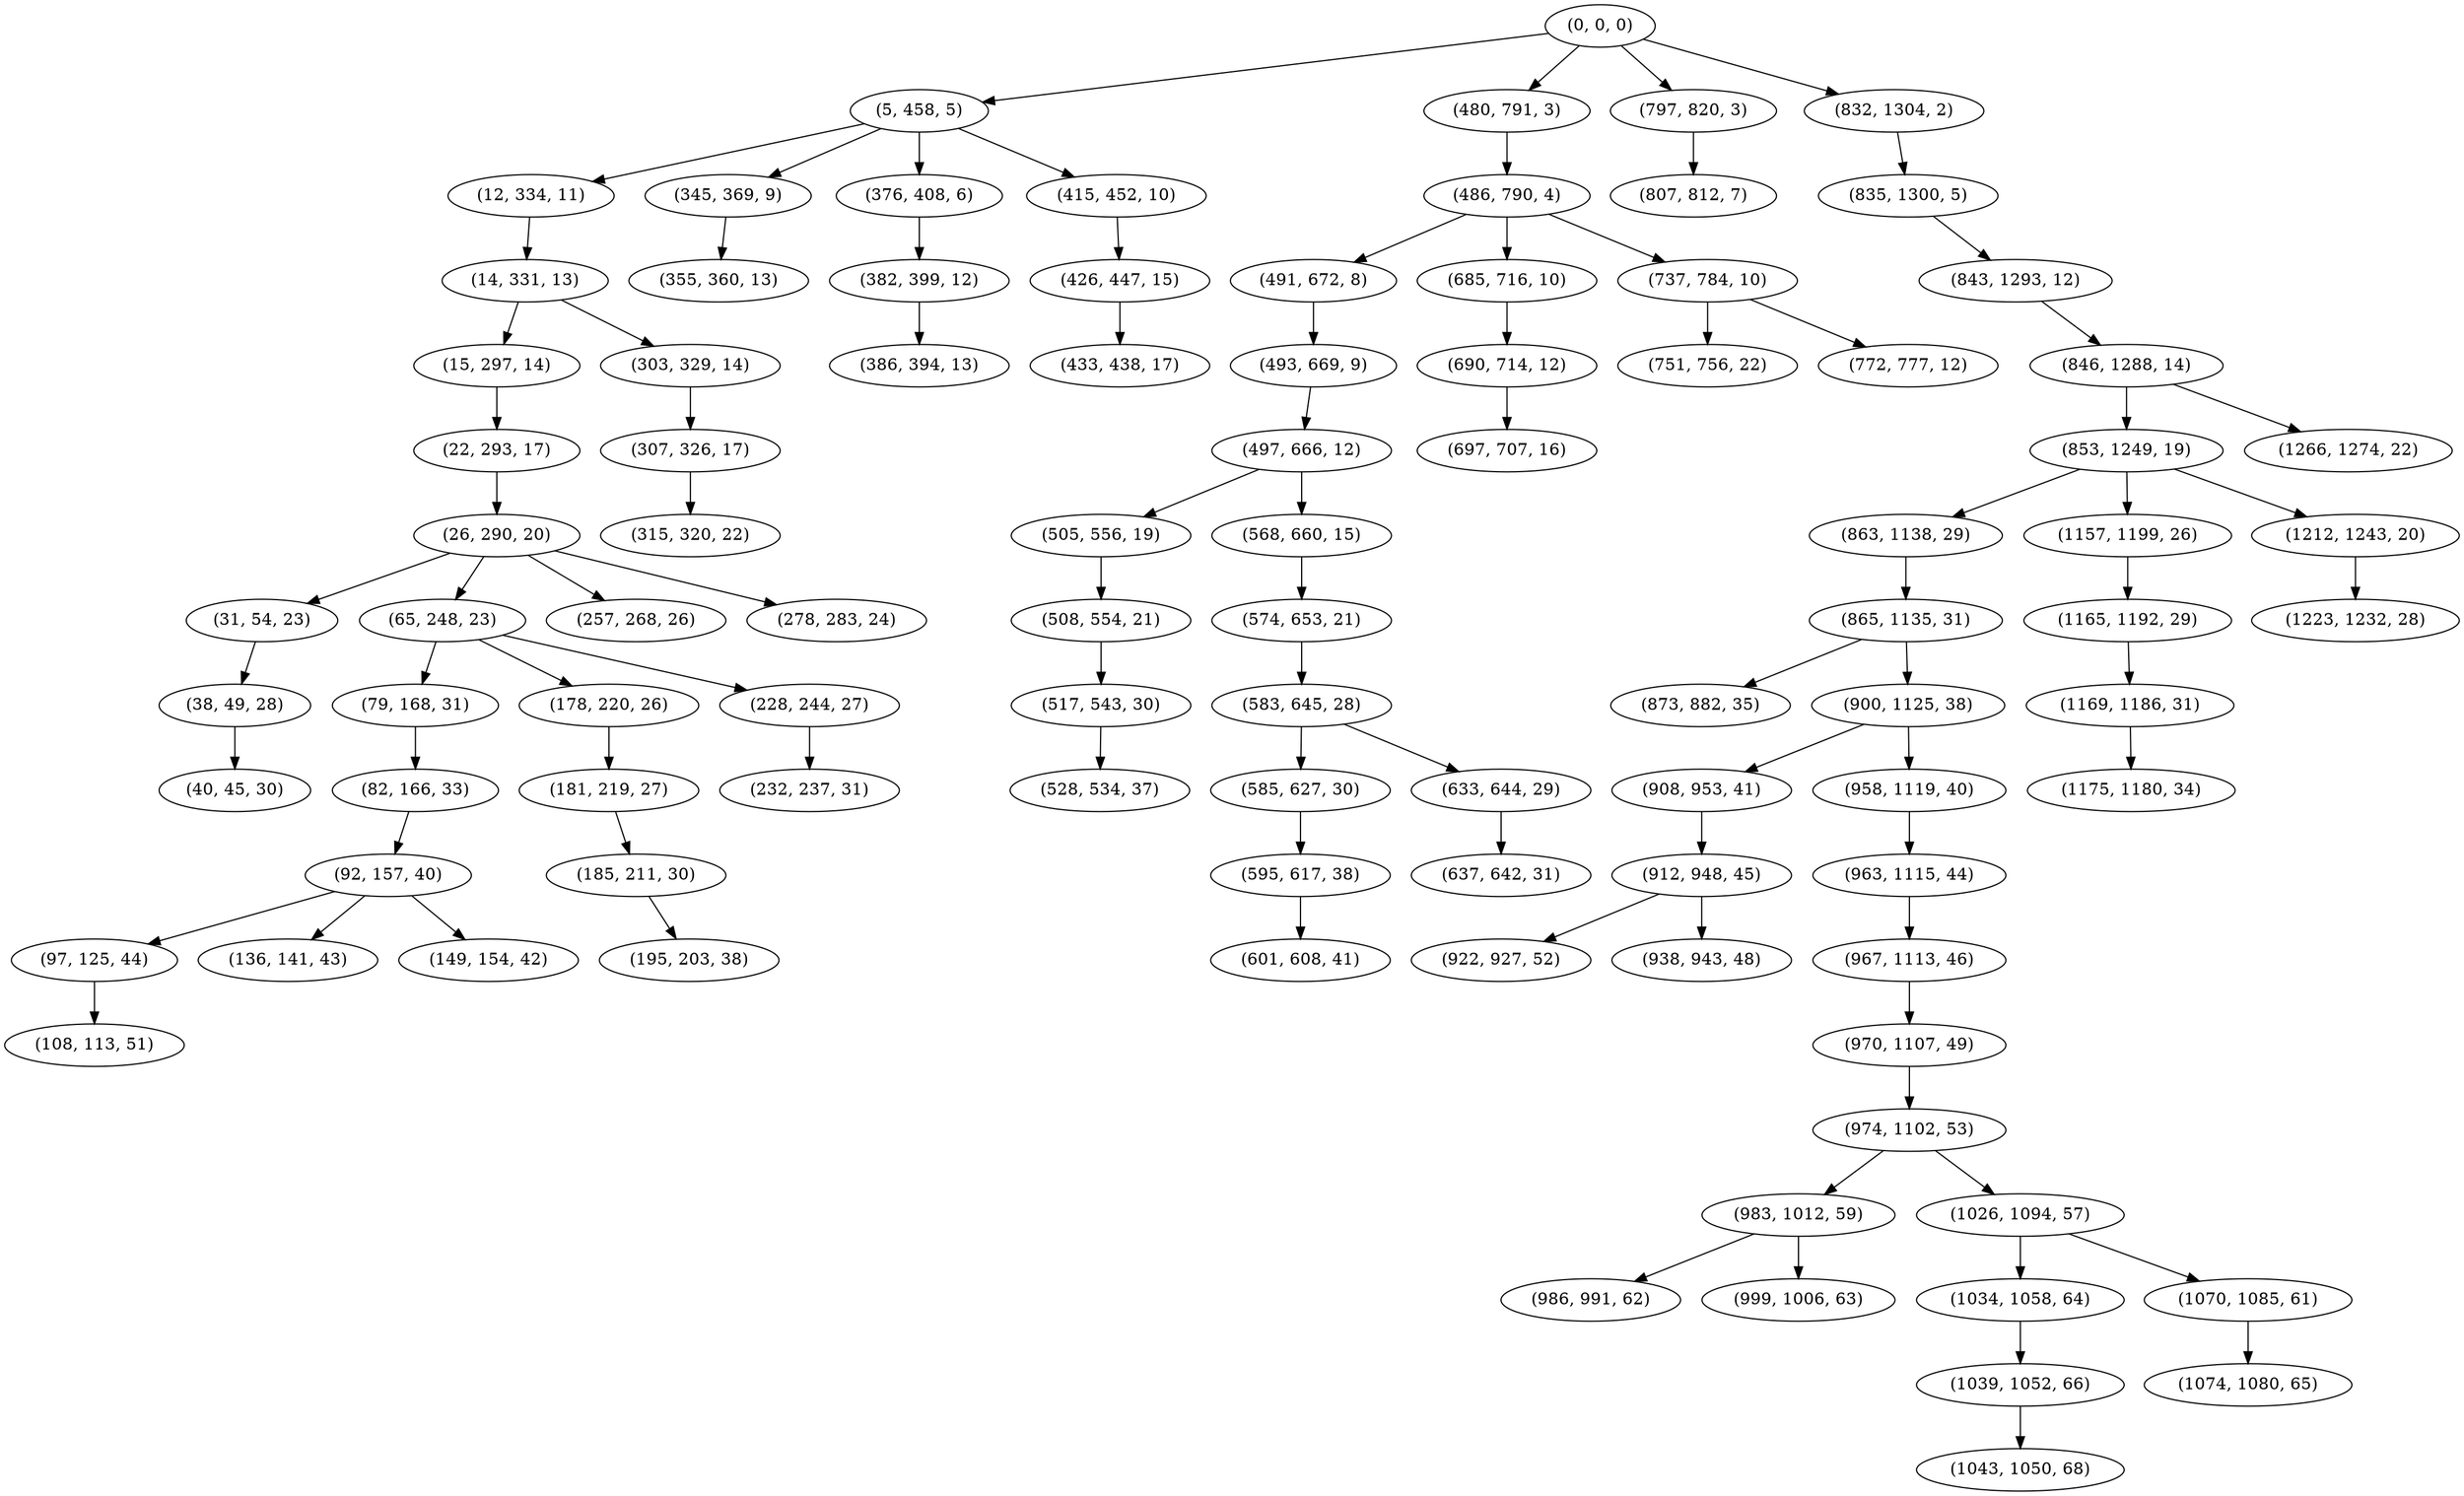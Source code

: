 digraph tree {
    "(0, 0, 0)";
    "(5, 458, 5)";
    "(12, 334, 11)";
    "(14, 331, 13)";
    "(15, 297, 14)";
    "(22, 293, 17)";
    "(26, 290, 20)";
    "(31, 54, 23)";
    "(38, 49, 28)";
    "(40, 45, 30)";
    "(65, 248, 23)";
    "(79, 168, 31)";
    "(82, 166, 33)";
    "(92, 157, 40)";
    "(97, 125, 44)";
    "(108, 113, 51)";
    "(136, 141, 43)";
    "(149, 154, 42)";
    "(178, 220, 26)";
    "(181, 219, 27)";
    "(185, 211, 30)";
    "(195, 203, 38)";
    "(228, 244, 27)";
    "(232, 237, 31)";
    "(257, 268, 26)";
    "(278, 283, 24)";
    "(303, 329, 14)";
    "(307, 326, 17)";
    "(315, 320, 22)";
    "(345, 369, 9)";
    "(355, 360, 13)";
    "(376, 408, 6)";
    "(382, 399, 12)";
    "(386, 394, 13)";
    "(415, 452, 10)";
    "(426, 447, 15)";
    "(433, 438, 17)";
    "(480, 791, 3)";
    "(486, 790, 4)";
    "(491, 672, 8)";
    "(493, 669, 9)";
    "(497, 666, 12)";
    "(505, 556, 19)";
    "(508, 554, 21)";
    "(517, 543, 30)";
    "(528, 534, 37)";
    "(568, 660, 15)";
    "(574, 653, 21)";
    "(583, 645, 28)";
    "(585, 627, 30)";
    "(595, 617, 38)";
    "(601, 608, 41)";
    "(633, 644, 29)";
    "(637, 642, 31)";
    "(685, 716, 10)";
    "(690, 714, 12)";
    "(697, 707, 16)";
    "(737, 784, 10)";
    "(751, 756, 22)";
    "(772, 777, 12)";
    "(797, 820, 3)";
    "(807, 812, 7)";
    "(832, 1304, 2)";
    "(835, 1300, 5)";
    "(843, 1293, 12)";
    "(846, 1288, 14)";
    "(853, 1249, 19)";
    "(863, 1138, 29)";
    "(865, 1135, 31)";
    "(873, 882, 35)";
    "(900, 1125, 38)";
    "(908, 953, 41)";
    "(912, 948, 45)";
    "(922, 927, 52)";
    "(938, 943, 48)";
    "(958, 1119, 40)";
    "(963, 1115, 44)";
    "(967, 1113, 46)";
    "(970, 1107, 49)";
    "(974, 1102, 53)";
    "(983, 1012, 59)";
    "(986, 991, 62)";
    "(999, 1006, 63)";
    "(1026, 1094, 57)";
    "(1034, 1058, 64)";
    "(1039, 1052, 66)";
    "(1043, 1050, 68)";
    "(1070, 1085, 61)";
    "(1074, 1080, 65)";
    "(1157, 1199, 26)";
    "(1165, 1192, 29)";
    "(1169, 1186, 31)";
    "(1175, 1180, 34)";
    "(1212, 1243, 20)";
    "(1223, 1232, 28)";
    "(1266, 1274, 22)";
    "(0, 0, 0)" -> "(5, 458, 5)";
    "(0, 0, 0)" -> "(480, 791, 3)";
    "(0, 0, 0)" -> "(797, 820, 3)";
    "(0, 0, 0)" -> "(832, 1304, 2)";
    "(5, 458, 5)" -> "(12, 334, 11)";
    "(5, 458, 5)" -> "(345, 369, 9)";
    "(5, 458, 5)" -> "(376, 408, 6)";
    "(5, 458, 5)" -> "(415, 452, 10)";
    "(12, 334, 11)" -> "(14, 331, 13)";
    "(14, 331, 13)" -> "(15, 297, 14)";
    "(14, 331, 13)" -> "(303, 329, 14)";
    "(15, 297, 14)" -> "(22, 293, 17)";
    "(22, 293, 17)" -> "(26, 290, 20)";
    "(26, 290, 20)" -> "(31, 54, 23)";
    "(26, 290, 20)" -> "(65, 248, 23)";
    "(26, 290, 20)" -> "(257, 268, 26)";
    "(26, 290, 20)" -> "(278, 283, 24)";
    "(31, 54, 23)" -> "(38, 49, 28)";
    "(38, 49, 28)" -> "(40, 45, 30)";
    "(65, 248, 23)" -> "(79, 168, 31)";
    "(65, 248, 23)" -> "(178, 220, 26)";
    "(65, 248, 23)" -> "(228, 244, 27)";
    "(79, 168, 31)" -> "(82, 166, 33)";
    "(82, 166, 33)" -> "(92, 157, 40)";
    "(92, 157, 40)" -> "(97, 125, 44)";
    "(92, 157, 40)" -> "(136, 141, 43)";
    "(92, 157, 40)" -> "(149, 154, 42)";
    "(97, 125, 44)" -> "(108, 113, 51)";
    "(178, 220, 26)" -> "(181, 219, 27)";
    "(181, 219, 27)" -> "(185, 211, 30)";
    "(185, 211, 30)" -> "(195, 203, 38)";
    "(228, 244, 27)" -> "(232, 237, 31)";
    "(303, 329, 14)" -> "(307, 326, 17)";
    "(307, 326, 17)" -> "(315, 320, 22)";
    "(345, 369, 9)" -> "(355, 360, 13)";
    "(376, 408, 6)" -> "(382, 399, 12)";
    "(382, 399, 12)" -> "(386, 394, 13)";
    "(415, 452, 10)" -> "(426, 447, 15)";
    "(426, 447, 15)" -> "(433, 438, 17)";
    "(480, 791, 3)" -> "(486, 790, 4)";
    "(486, 790, 4)" -> "(491, 672, 8)";
    "(486, 790, 4)" -> "(685, 716, 10)";
    "(486, 790, 4)" -> "(737, 784, 10)";
    "(491, 672, 8)" -> "(493, 669, 9)";
    "(493, 669, 9)" -> "(497, 666, 12)";
    "(497, 666, 12)" -> "(505, 556, 19)";
    "(497, 666, 12)" -> "(568, 660, 15)";
    "(505, 556, 19)" -> "(508, 554, 21)";
    "(508, 554, 21)" -> "(517, 543, 30)";
    "(517, 543, 30)" -> "(528, 534, 37)";
    "(568, 660, 15)" -> "(574, 653, 21)";
    "(574, 653, 21)" -> "(583, 645, 28)";
    "(583, 645, 28)" -> "(585, 627, 30)";
    "(583, 645, 28)" -> "(633, 644, 29)";
    "(585, 627, 30)" -> "(595, 617, 38)";
    "(595, 617, 38)" -> "(601, 608, 41)";
    "(633, 644, 29)" -> "(637, 642, 31)";
    "(685, 716, 10)" -> "(690, 714, 12)";
    "(690, 714, 12)" -> "(697, 707, 16)";
    "(737, 784, 10)" -> "(751, 756, 22)";
    "(737, 784, 10)" -> "(772, 777, 12)";
    "(797, 820, 3)" -> "(807, 812, 7)";
    "(832, 1304, 2)" -> "(835, 1300, 5)";
    "(835, 1300, 5)" -> "(843, 1293, 12)";
    "(843, 1293, 12)" -> "(846, 1288, 14)";
    "(846, 1288, 14)" -> "(853, 1249, 19)";
    "(846, 1288, 14)" -> "(1266, 1274, 22)";
    "(853, 1249, 19)" -> "(863, 1138, 29)";
    "(853, 1249, 19)" -> "(1157, 1199, 26)";
    "(853, 1249, 19)" -> "(1212, 1243, 20)";
    "(863, 1138, 29)" -> "(865, 1135, 31)";
    "(865, 1135, 31)" -> "(873, 882, 35)";
    "(865, 1135, 31)" -> "(900, 1125, 38)";
    "(900, 1125, 38)" -> "(908, 953, 41)";
    "(900, 1125, 38)" -> "(958, 1119, 40)";
    "(908, 953, 41)" -> "(912, 948, 45)";
    "(912, 948, 45)" -> "(922, 927, 52)";
    "(912, 948, 45)" -> "(938, 943, 48)";
    "(958, 1119, 40)" -> "(963, 1115, 44)";
    "(963, 1115, 44)" -> "(967, 1113, 46)";
    "(967, 1113, 46)" -> "(970, 1107, 49)";
    "(970, 1107, 49)" -> "(974, 1102, 53)";
    "(974, 1102, 53)" -> "(983, 1012, 59)";
    "(974, 1102, 53)" -> "(1026, 1094, 57)";
    "(983, 1012, 59)" -> "(986, 991, 62)";
    "(983, 1012, 59)" -> "(999, 1006, 63)";
    "(1026, 1094, 57)" -> "(1034, 1058, 64)";
    "(1026, 1094, 57)" -> "(1070, 1085, 61)";
    "(1034, 1058, 64)" -> "(1039, 1052, 66)";
    "(1039, 1052, 66)" -> "(1043, 1050, 68)";
    "(1070, 1085, 61)" -> "(1074, 1080, 65)";
    "(1157, 1199, 26)" -> "(1165, 1192, 29)";
    "(1165, 1192, 29)" -> "(1169, 1186, 31)";
    "(1169, 1186, 31)" -> "(1175, 1180, 34)";
    "(1212, 1243, 20)" -> "(1223, 1232, 28)";
}
